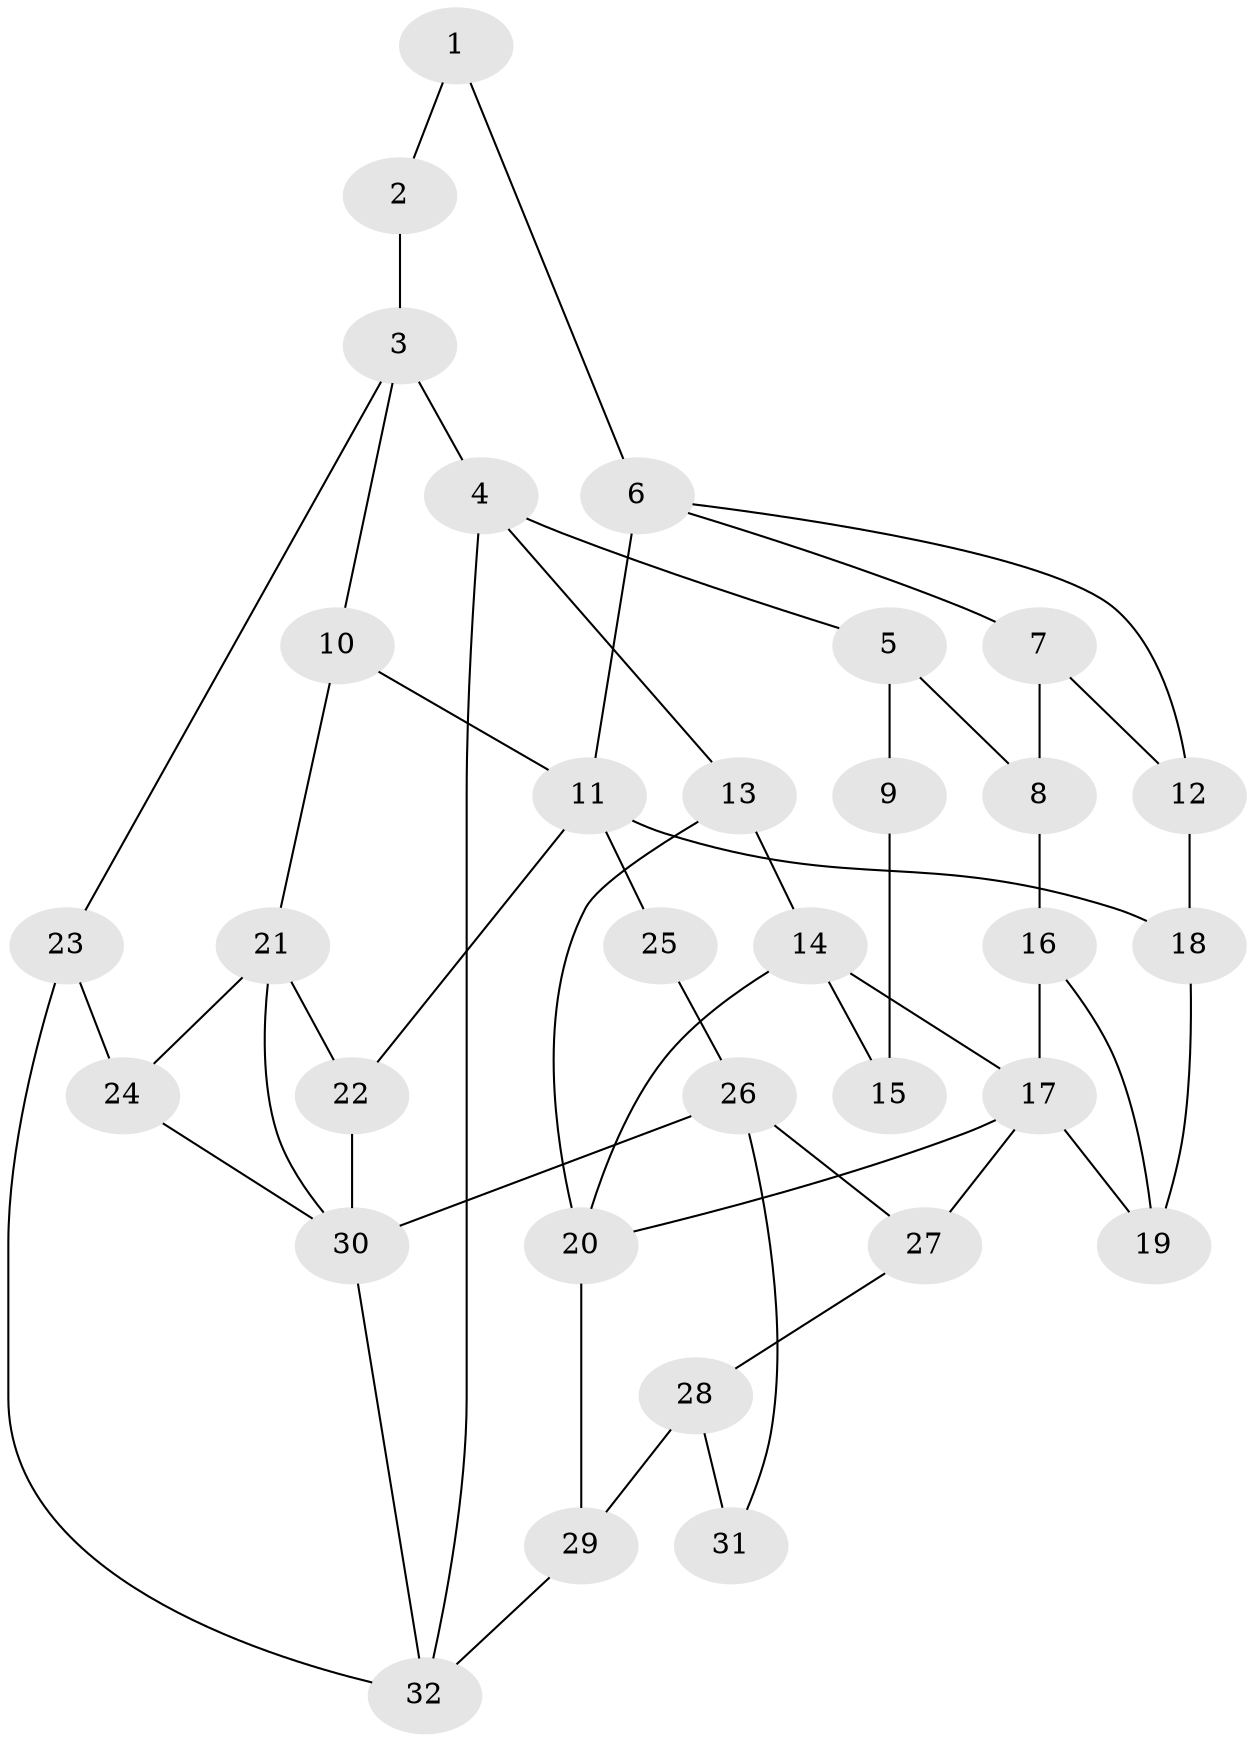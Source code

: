 // original degree distribution, {4: 0.203125, 5: 0.59375, 6: 0.171875, 3: 0.03125}
// Generated by graph-tools (version 1.1) at 2025/54/03/04/25 22:54:40]
// undirected, 32 vertices, 52 edges
graph export_dot {
  node [color=gray90,style=filled];
  1;
  2;
  3;
  4;
  5;
  6;
  7;
  8;
  9;
  10;
  11;
  12;
  13;
  14;
  15;
  16;
  17;
  18;
  19;
  20;
  21;
  22;
  23;
  24;
  25;
  26;
  27;
  28;
  29;
  30;
  31;
  32;
  1 -- 2 [weight=1.0];
  1 -- 6 [weight=1.0];
  2 -- 3 [weight=1.0];
  3 -- 4 [weight=1.0];
  3 -- 10 [weight=1.0];
  3 -- 23 [weight=1.0];
  4 -- 5 [weight=1.0];
  4 -- 13 [weight=1.0];
  4 -- 32 [weight=1.0];
  5 -- 8 [weight=1.0];
  5 -- 9 [weight=2.0];
  6 -- 7 [weight=1.0];
  6 -- 11 [weight=1.0];
  6 -- 12 [weight=1.0];
  7 -- 8 [weight=1.0];
  7 -- 12 [weight=1.0];
  8 -- 16 [weight=1.0];
  9 -- 15 [weight=1.0];
  10 -- 11 [weight=1.0];
  10 -- 21 [weight=2.0];
  11 -- 18 [weight=1.0];
  11 -- 22 [weight=1.0];
  11 -- 25 [weight=2.0];
  12 -- 18 [weight=1.0];
  13 -- 14 [weight=1.0];
  13 -- 20 [weight=1.0];
  14 -- 15 [weight=2.0];
  14 -- 17 [weight=2.0];
  14 -- 20 [weight=1.0];
  16 -- 17 [weight=1.0];
  16 -- 19 [weight=1.0];
  17 -- 19 [weight=1.0];
  17 -- 20 [weight=1.0];
  17 -- 27 [weight=1.0];
  18 -- 19 [weight=1.0];
  20 -- 29 [weight=2.0];
  21 -- 22 [weight=2.0];
  21 -- 24 [weight=1.0];
  21 -- 30 [weight=1.0];
  22 -- 30 [weight=1.0];
  23 -- 24 [weight=1.0];
  23 -- 32 [weight=2.0];
  24 -- 30 [weight=1.0];
  25 -- 26 [weight=1.0];
  26 -- 27 [weight=1.0];
  26 -- 30 [weight=2.0];
  26 -- 31 [weight=1.0];
  27 -- 28 [weight=1.0];
  28 -- 29 [weight=2.0];
  28 -- 31 [weight=2.0];
  29 -- 32 [weight=2.0];
  30 -- 32 [weight=1.0];
}
